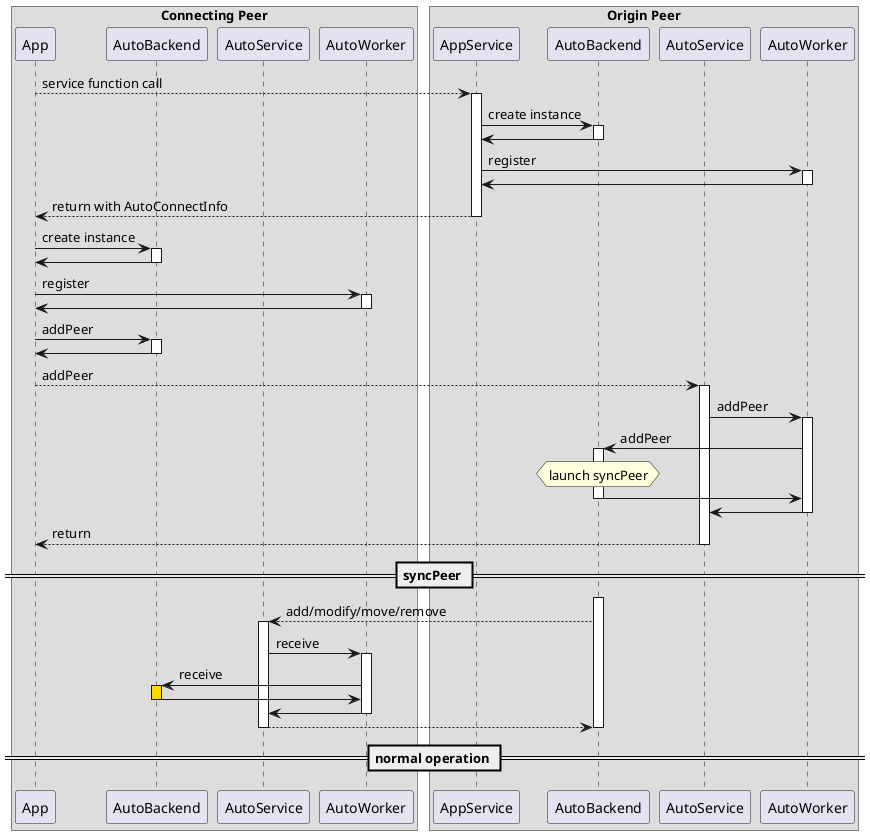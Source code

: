 @startuml
!pragma teoz true

box Connecting Peer
participant App as c.app
participant AutoBackend as c.backend
participant AutoService as c.service
participant AutoWorker as c.worker
endbox

box Origin Peer
participant AppService as o.app.service
participant AutoBackend as o.backend

participant "AutoService" as o.service
participant "AutoWorker" as o.worker
endbox

c.app --> o.app.service : service function call
activate o.app.service

o.app.service -> o.backend : create instance
activate o.backend
o.backend -> o.app.service
deactivate o.backend

o.app.service -> o.worker : register
activate o.worker
o.worker -> o.app.service
deactivate o.worker
o.app.service --> c.app : return with AutoConnectInfo
deactivate o.app.service

c.app -> c.backend : create instance
activate c.backend
c.backend -> c.app
deactivate c.backend

c.app -> c.worker : register
activate c.worker
c.worker -> c.app
deactivate c.worker

c.app -> c.backend : addPeer
activate c.backend
c.backend -> c.app
deactivate c.backend

c.app --> o.service : addPeer
activate o.service
o.service -> o.worker : addPeer
activate o.worker
o.worker -> o.backend : addPeer
activate o.backend
hnote over o.backend : launch syncPeer
o.backend -> o.worker
deactivate o.backend
o.worker -> o.service
deactivate o.worker
o.service --> c.app : return
deactivate o.service

== syncPeer ==

activate o.backend
o.backend --> c.service : add/modify/move/remove
activate c.service

c.service -> c.worker : receive
activate c.worker

c.worker -> c.backend : receive
activate c.backend #gold
c.backend -> c.worker
deactivate c.backend #gold

c.worker -> c.service
deactivate c.worker
c.service --> o.backend
deactivate c.service
deactivate o.backend

== normal operation ==
@enduml